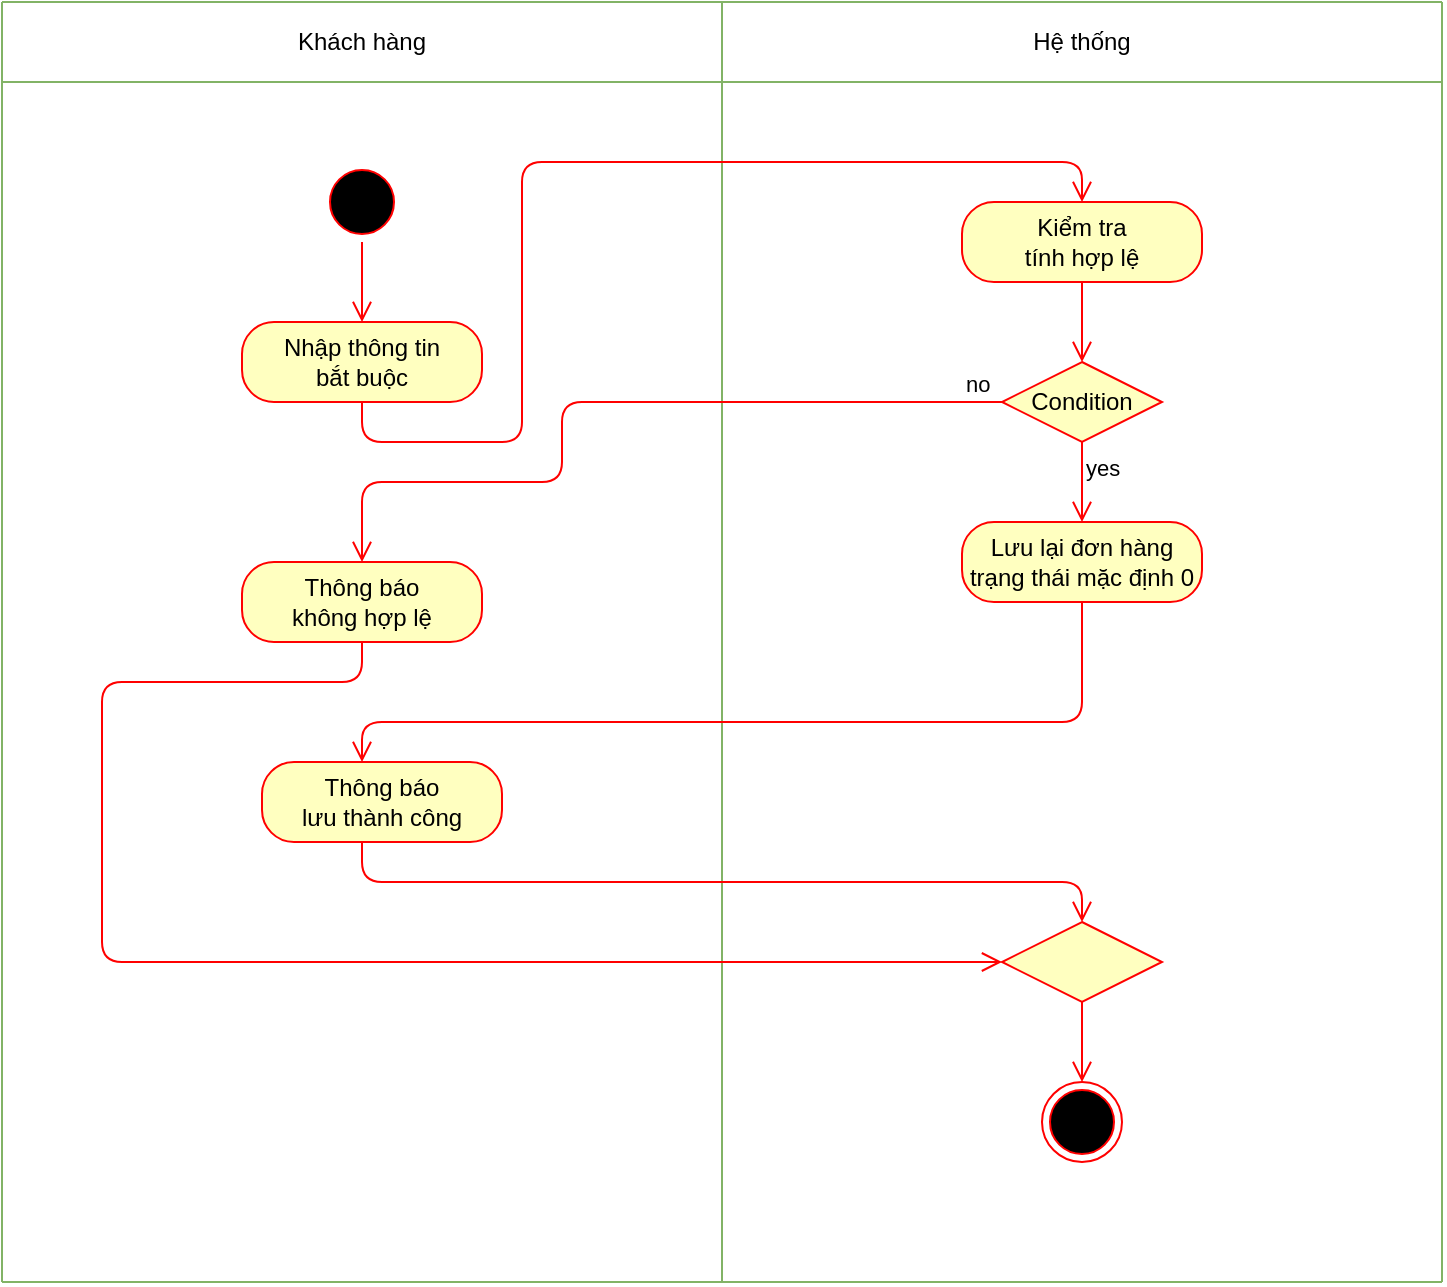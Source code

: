 <mxfile version="14.4.3" type="device"><diagram id="FkSbnOgDlIiAadLeDhGH" name="Page-1"><mxGraphModel dx="1038" dy="607" grid="1" gridSize="10" guides="1" tooltips="1" connect="1" arrows="1" fold="1" page="1" pageScale="1" pageWidth="850" pageHeight="1100" math="0" shadow="0"><root><mxCell id="0"/><mxCell id="1" parent="0"/><mxCell id="JTHo5aGG1G9OJJSR7QzE-1" value="" style="endArrow=none;html=1;fillColor=#d5e8d4;strokeColor=#82b366;" parent="1" edge="1"><mxGeometry width="50" height="50" relative="1" as="geometry"><mxPoint x="80" y="40" as="sourcePoint"/><mxPoint x="800" y="40" as="targetPoint"/></mxGeometry></mxCell><mxCell id="JTHo5aGG1G9OJJSR7QzE-2" value="" style="endArrow=none;html=1;fillColor=#d5e8d4;strokeColor=#82b366;" parent="1" edge="1"><mxGeometry width="50" height="50" relative="1" as="geometry"><mxPoint x="440" y="680" as="sourcePoint"/><mxPoint x="440" y="40" as="targetPoint"/></mxGeometry></mxCell><mxCell id="JTHo5aGG1G9OJJSR7QzE-3" value="Khách hàng" style="text;html=1;strokeColor=none;fillColor=none;align=center;verticalAlign=middle;whiteSpace=wrap;rounded=0;" parent="1" vertex="1"><mxGeometry x="220" y="50" width="80" height="20" as="geometry"/></mxCell><mxCell id="JTHo5aGG1G9OJJSR7QzE-4" value="Hệ thống" style="text;html=1;strokeColor=none;fillColor=none;align=center;verticalAlign=middle;whiteSpace=wrap;rounded=0;" parent="1" vertex="1"><mxGeometry x="580" y="50" width="80" height="20" as="geometry"/></mxCell><mxCell id="JTHo5aGG1G9OJJSR7QzE-6" value="" style="endArrow=none;html=1;fillColor=#d5e8d4;strokeColor=#82b366;" parent="1" edge="1"><mxGeometry width="50" height="50" relative="1" as="geometry"><mxPoint x="80" y="80" as="sourcePoint"/><mxPoint x="800" y="80" as="targetPoint"/></mxGeometry></mxCell><mxCell id="JTHo5aGG1G9OJJSR7QzE-7" value="" style="endArrow=none;html=1;fillColor=#d5e8d4;strokeColor=#82b366;" parent="1" edge="1"><mxGeometry width="50" height="50" relative="1" as="geometry"><mxPoint x="80" y="680" as="sourcePoint"/><mxPoint x="80" y="40" as="targetPoint"/></mxGeometry></mxCell><mxCell id="JTHo5aGG1G9OJJSR7QzE-8" value="" style="endArrow=none;html=1;fillColor=#d5e8d4;strokeColor=#82b366;" parent="1" edge="1"><mxGeometry width="50" height="50" relative="1" as="geometry"><mxPoint x="800" y="680" as="sourcePoint"/><mxPoint x="800" y="40" as="targetPoint"/></mxGeometry></mxCell><mxCell id="JTHo5aGG1G9OJJSR7QzE-9" value="" style="ellipse;html=1;shape=startState;fillColor=#000000;strokeColor=#ff0000;" parent="1" vertex="1"><mxGeometry x="240" y="120" width="40" height="40" as="geometry"/></mxCell><mxCell id="JTHo5aGG1G9OJJSR7QzE-10" value="" style="edgeStyle=orthogonalEdgeStyle;html=1;verticalAlign=bottom;endArrow=open;endSize=8;strokeColor=#ff0000;" parent="1" source="JTHo5aGG1G9OJJSR7QzE-9" edge="1"><mxGeometry relative="1" as="geometry"><mxPoint x="260" y="200" as="targetPoint"/></mxGeometry></mxCell><mxCell id="JTHo5aGG1G9OJJSR7QzE-11" value="Nhập thông tin&lt;br&gt;bắt buộc" style="rounded=1;whiteSpace=wrap;html=1;arcSize=40;fontColor=#000000;fillColor=#ffffc0;strokeColor=#ff0000;" parent="1" vertex="1"><mxGeometry x="200" y="200" width="120" height="40" as="geometry"/></mxCell><mxCell id="JTHo5aGG1G9OJJSR7QzE-12" value="" style="edgeStyle=orthogonalEdgeStyle;html=1;verticalAlign=bottom;endArrow=open;endSize=8;strokeColor=#ff0000;entryX=0.5;entryY=0;entryDx=0;entryDy=0;" parent="1" source="JTHo5aGG1G9OJJSR7QzE-11" target="JTHo5aGG1G9OJJSR7QzE-13" edge="1"><mxGeometry relative="1" as="geometry"><mxPoint x="260" y="300" as="targetPoint"/><Array as="points"><mxPoint x="260" y="260"/><mxPoint x="340" y="260"/><mxPoint x="340" y="120"/><mxPoint x="620" y="120"/></Array></mxGeometry></mxCell><mxCell id="JTHo5aGG1G9OJJSR7QzE-13" value="Kiểm tra&lt;br&gt;tính hợp lệ" style="rounded=1;whiteSpace=wrap;html=1;arcSize=40;fontColor=#000000;fillColor=#ffffc0;strokeColor=#ff0000;" parent="1" vertex="1"><mxGeometry x="560" y="140" width="120" height="40" as="geometry"/></mxCell><mxCell id="JTHo5aGG1G9OJJSR7QzE-14" value="" style="edgeStyle=orthogonalEdgeStyle;html=1;verticalAlign=bottom;endArrow=open;endSize=8;strokeColor=#ff0000;" parent="1" source="JTHo5aGG1G9OJJSR7QzE-13" edge="1"><mxGeometry relative="1" as="geometry"><mxPoint x="620" y="220" as="targetPoint"/></mxGeometry></mxCell><mxCell id="JTHo5aGG1G9OJJSR7QzE-15" value="Condition" style="rhombus;whiteSpace=wrap;html=1;fillColor=#ffffc0;strokeColor=#ff0000;" parent="1" vertex="1"><mxGeometry x="580" y="220" width="80" height="40" as="geometry"/></mxCell><mxCell id="JTHo5aGG1G9OJJSR7QzE-16" value="no" style="edgeStyle=orthogonalEdgeStyle;html=1;align=left;verticalAlign=bottom;endArrow=open;endSize=8;strokeColor=#ff0000;exitX=0;exitY=0.5;exitDx=0;exitDy=0;" parent="1" source="JTHo5aGG1G9OJJSR7QzE-15" edge="1"><mxGeometry x="-0.9" relative="1" as="geometry"><mxPoint x="260" y="320" as="targetPoint"/><Array as="points"><mxPoint x="360" y="240"/><mxPoint x="360" y="280"/><mxPoint x="260" y="280"/></Array><mxPoint as="offset"/></mxGeometry></mxCell><mxCell id="JTHo5aGG1G9OJJSR7QzE-17" value="yes" style="edgeStyle=orthogonalEdgeStyle;html=1;align=left;verticalAlign=top;endArrow=open;endSize=8;strokeColor=#ff0000;" parent="1" source="JTHo5aGG1G9OJJSR7QzE-15" edge="1"><mxGeometry x="-1" relative="1" as="geometry"><mxPoint x="620" y="300" as="targetPoint"/><Array as="points"><mxPoint x="620" y="300"/><mxPoint x="620" y="300"/></Array></mxGeometry></mxCell><mxCell id="JTHo5aGG1G9OJJSR7QzE-20" value="Lưu lại đơn hàng&lt;br&gt;trạng thái mặc định 0" style="rounded=1;whiteSpace=wrap;html=1;arcSize=40;fontColor=#000000;fillColor=#ffffc0;strokeColor=#ff0000;" parent="1" vertex="1"><mxGeometry x="560" y="300" width="120" height="40" as="geometry"/></mxCell><mxCell id="JTHo5aGG1G9OJJSR7QzE-21" value="" style="edgeStyle=orthogonalEdgeStyle;html=1;verticalAlign=bottom;endArrow=open;endSize=8;strokeColor=#ff0000;" parent="1" source="JTHo5aGG1G9OJJSR7QzE-20" target="JTHo5aGG1G9OJJSR7QzE-24" edge="1"><mxGeometry relative="1" as="geometry"><mxPoint x="620" y="380" as="targetPoint"/><Array as="points"><mxPoint x="620" y="400"/><mxPoint x="260" y="400"/></Array></mxGeometry></mxCell><mxCell id="JTHo5aGG1G9OJJSR7QzE-22" value="Thông báo&lt;br&gt;không hợp lệ" style="rounded=1;whiteSpace=wrap;html=1;arcSize=40;fontColor=#000000;fillColor=#ffffc0;strokeColor=#ff0000;" parent="1" vertex="1"><mxGeometry x="200" y="320" width="120" height="40" as="geometry"/></mxCell><mxCell id="JTHo5aGG1G9OJJSR7QzE-23" value="" style="edgeStyle=orthogonalEdgeStyle;html=1;verticalAlign=bottom;endArrow=open;endSize=8;strokeColor=#ff0000;entryX=0;entryY=0.5;entryDx=0;entryDy=0;" parent="1" source="JTHo5aGG1G9OJJSR7QzE-22" target="JTHo5aGG1G9OJJSR7QzE-32" edge="1"><mxGeometry relative="1" as="geometry"><mxPoint x="130" y="450" as="targetPoint"/><Array as="points"><mxPoint x="260" y="380"/><mxPoint x="130" y="380"/><mxPoint x="130" y="520"/></Array></mxGeometry></mxCell><mxCell id="JTHo5aGG1G9OJJSR7QzE-24" value="Thông báo&lt;br&gt;lưu thành công" style="rounded=1;whiteSpace=wrap;html=1;arcSize=40;fontColor=#000000;fillColor=#ffffc0;strokeColor=#ff0000;" parent="1" vertex="1"><mxGeometry x="210" y="420" width="120" height="40" as="geometry"/></mxCell><mxCell id="JTHo5aGG1G9OJJSR7QzE-25" value="" style="edgeStyle=orthogonalEdgeStyle;html=1;verticalAlign=bottom;endArrow=open;endSize=8;strokeColor=#ff0000;entryX=0.5;entryY=0;entryDx=0;entryDy=0;" parent="1" source="JTHo5aGG1G9OJJSR7QzE-24" target="JTHo5aGG1G9OJJSR7QzE-32" edge="1"><mxGeometry relative="1" as="geometry"><mxPoint x="260" y="520" as="targetPoint"/><Array as="points"><mxPoint x="260" y="480"/><mxPoint x="620" y="480"/></Array></mxGeometry></mxCell><mxCell id="JTHo5aGG1G9OJJSR7QzE-31" value="" style="ellipse;html=1;shape=endState;fillColor=#000000;strokeColor=#ff0000;" parent="1" vertex="1"><mxGeometry x="600" y="580" width="40" height="40" as="geometry"/></mxCell><mxCell id="JTHo5aGG1G9OJJSR7QzE-32" value="" style="rhombus;whiteSpace=wrap;html=1;fillColor=#ffffc0;strokeColor=#ff0000;" parent="1" vertex="1"><mxGeometry x="580" y="500" width="80" height="40" as="geometry"/></mxCell><mxCell id="JTHo5aGG1G9OJJSR7QzE-37" value="" style="edgeStyle=orthogonalEdgeStyle;html=1;verticalAlign=bottom;endArrow=open;endSize=8;strokeColor=#ff0000;exitX=0.5;exitY=1;exitDx=0;exitDy=0;entryX=0.5;entryY=0;entryDx=0;entryDy=0;" parent="1" source="JTHo5aGG1G9OJJSR7QzE-32" target="JTHo5aGG1G9OJJSR7QzE-31" edge="1"><mxGeometry relative="1" as="geometry"><mxPoint x="630" y="230" as="targetPoint"/><mxPoint x="630" y="190" as="sourcePoint"/></mxGeometry></mxCell><mxCell id="JTHo5aGG1G9OJJSR7QzE-38" value="" style="endArrow=none;html=1;fillColor=#d5e8d4;strokeColor=#82b366;" parent="1" edge="1"><mxGeometry width="50" height="50" relative="1" as="geometry"><mxPoint x="80" y="680" as="sourcePoint"/><mxPoint x="800" y="680" as="targetPoint"/></mxGeometry></mxCell></root></mxGraphModel></diagram></mxfile>